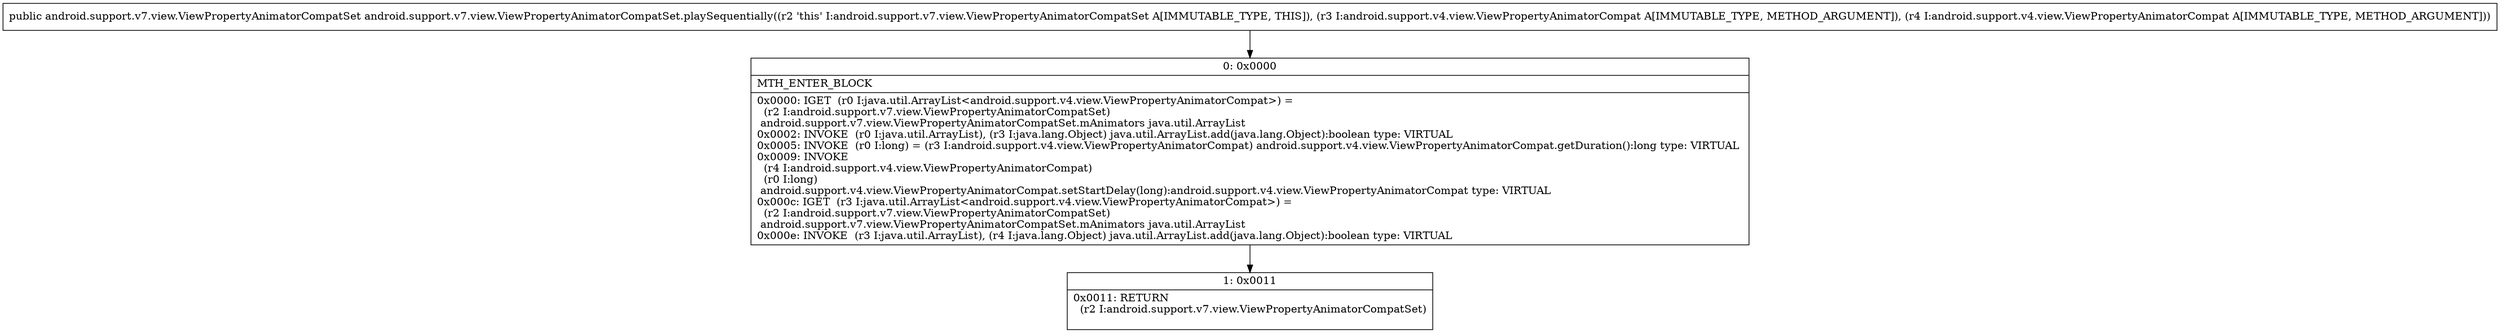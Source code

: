 digraph "CFG forandroid.support.v7.view.ViewPropertyAnimatorCompatSet.playSequentially(Landroid\/support\/v4\/view\/ViewPropertyAnimatorCompat;Landroid\/support\/v4\/view\/ViewPropertyAnimatorCompat;)Landroid\/support\/v7\/view\/ViewPropertyAnimatorCompatSet;" {
Node_0 [shape=record,label="{0\:\ 0x0000|MTH_ENTER_BLOCK\l|0x0000: IGET  (r0 I:java.util.ArrayList\<android.support.v4.view.ViewPropertyAnimatorCompat\>) = \l  (r2 I:android.support.v7.view.ViewPropertyAnimatorCompatSet)\l android.support.v7.view.ViewPropertyAnimatorCompatSet.mAnimators java.util.ArrayList \l0x0002: INVOKE  (r0 I:java.util.ArrayList), (r3 I:java.lang.Object) java.util.ArrayList.add(java.lang.Object):boolean type: VIRTUAL \l0x0005: INVOKE  (r0 I:long) = (r3 I:android.support.v4.view.ViewPropertyAnimatorCompat) android.support.v4.view.ViewPropertyAnimatorCompat.getDuration():long type: VIRTUAL \l0x0009: INVOKE  \l  (r4 I:android.support.v4.view.ViewPropertyAnimatorCompat)\l  (r0 I:long)\l android.support.v4.view.ViewPropertyAnimatorCompat.setStartDelay(long):android.support.v4.view.ViewPropertyAnimatorCompat type: VIRTUAL \l0x000c: IGET  (r3 I:java.util.ArrayList\<android.support.v4.view.ViewPropertyAnimatorCompat\>) = \l  (r2 I:android.support.v7.view.ViewPropertyAnimatorCompatSet)\l android.support.v7.view.ViewPropertyAnimatorCompatSet.mAnimators java.util.ArrayList \l0x000e: INVOKE  (r3 I:java.util.ArrayList), (r4 I:java.lang.Object) java.util.ArrayList.add(java.lang.Object):boolean type: VIRTUAL \l}"];
Node_1 [shape=record,label="{1\:\ 0x0011|0x0011: RETURN  \l  (r2 I:android.support.v7.view.ViewPropertyAnimatorCompatSet)\l \l}"];
MethodNode[shape=record,label="{public android.support.v7.view.ViewPropertyAnimatorCompatSet android.support.v7.view.ViewPropertyAnimatorCompatSet.playSequentially((r2 'this' I:android.support.v7.view.ViewPropertyAnimatorCompatSet A[IMMUTABLE_TYPE, THIS]), (r3 I:android.support.v4.view.ViewPropertyAnimatorCompat A[IMMUTABLE_TYPE, METHOD_ARGUMENT]), (r4 I:android.support.v4.view.ViewPropertyAnimatorCompat A[IMMUTABLE_TYPE, METHOD_ARGUMENT])) }"];
MethodNode -> Node_0;
Node_0 -> Node_1;
}

